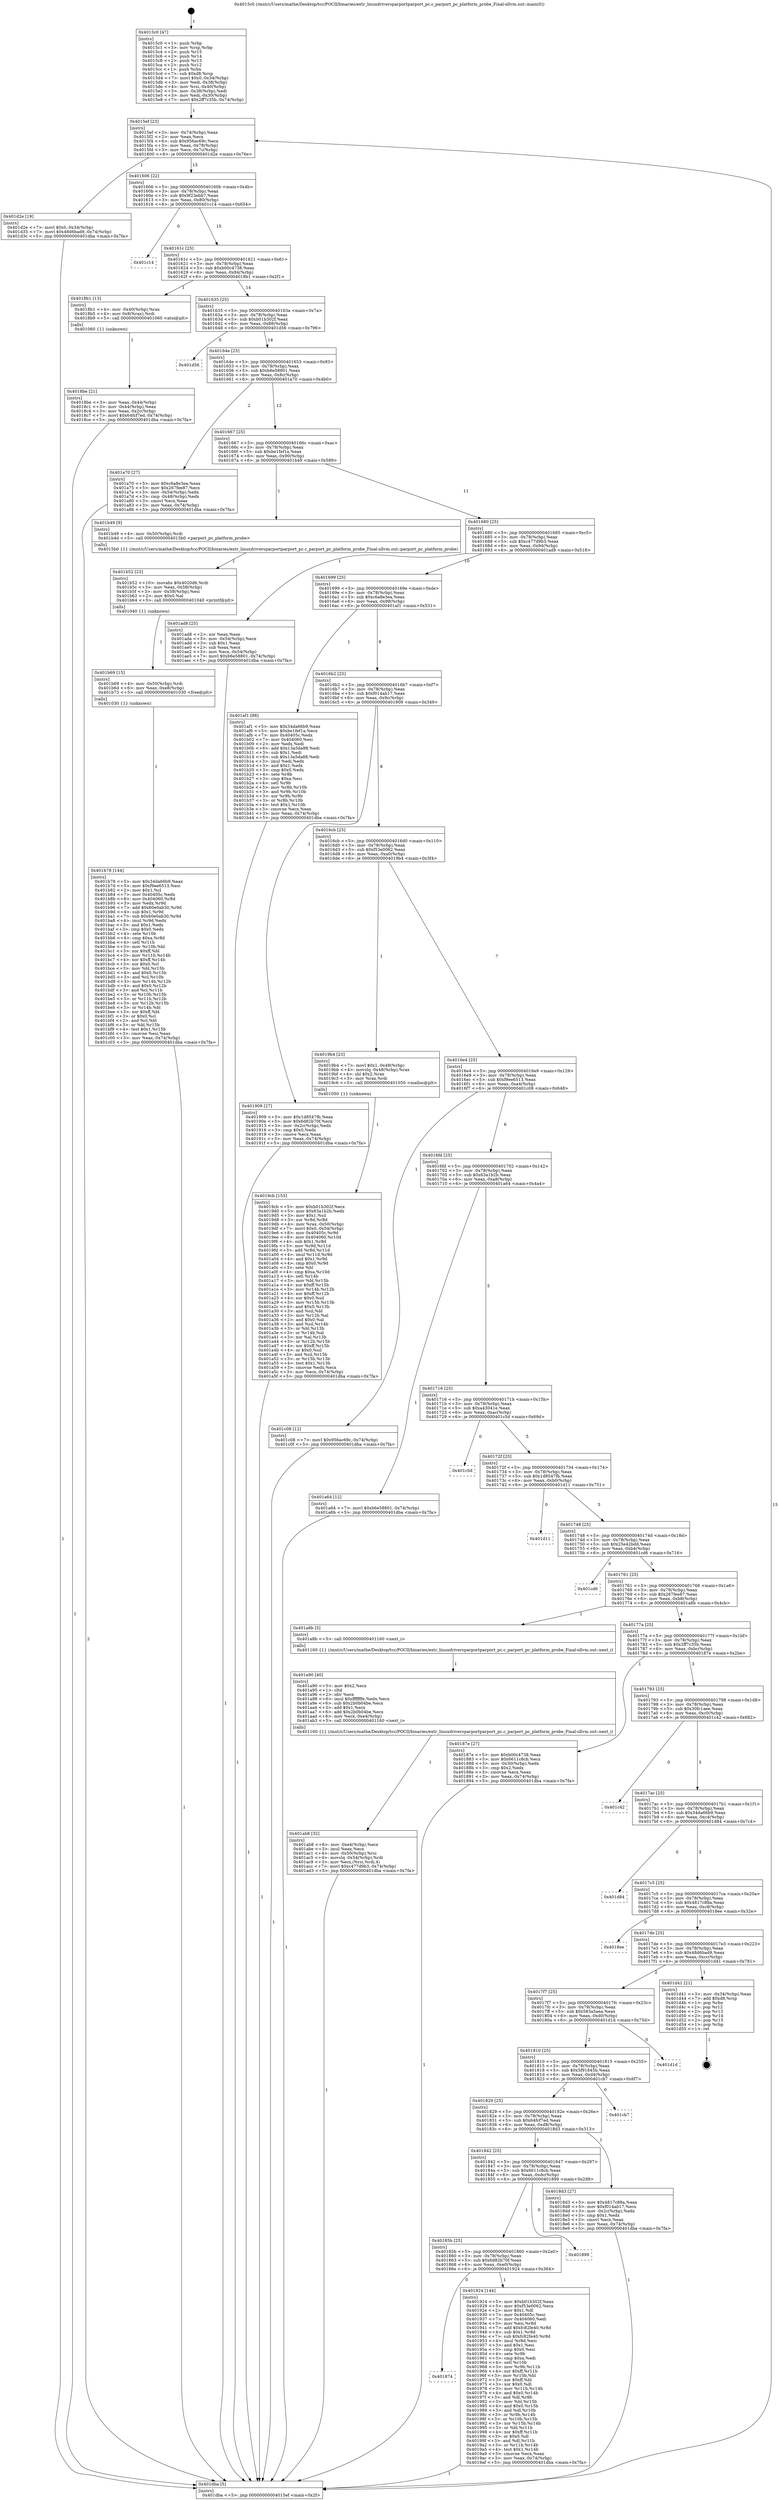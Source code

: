 digraph "0x4015c0" {
  label = "0x4015c0 (/mnt/c/Users/mathe/Desktop/tcc/POCII/binaries/extr_linuxdriversparportparport_pc.c_parport_pc_platform_probe_Final-ollvm.out::main(0))"
  labelloc = "t"
  node[shape=record]

  Entry [label="",width=0.3,height=0.3,shape=circle,fillcolor=black,style=filled]
  "0x4015ef" [label="{
     0x4015ef [23]\l
     | [instrs]\l
     &nbsp;&nbsp;0x4015ef \<+3\>: mov -0x74(%rbp),%eax\l
     &nbsp;&nbsp;0x4015f2 \<+2\>: mov %eax,%ecx\l
     &nbsp;&nbsp;0x4015f4 \<+6\>: sub $0x956ac69c,%ecx\l
     &nbsp;&nbsp;0x4015fa \<+3\>: mov %eax,-0x78(%rbp)\l
     &nbsp;&nbsp;0x4015fd \<+3\>: mov %ecx,-0x7c(%rbp)\l
     &nbsp;&nbsp;0x401600 \<+6\>: je 0000000000401d2e \<main+0x76e\>\l
  }"]
  "0x401d2e" [label="{
     0x401d2e [19]\l
     | [instrs]\l
     &nbsp;&nbsp;0x401d2e \<+7\>: movl $0x0,-0x34(%rbp)\l
     &nbsp;&nbsp;0x401d35 \<+7\>: movl $0x48d6bad9,-0x74(%rbp)\l
     &nbsp;&nbsp;0x401d3c \<+5\>: jmp 0000000000401dba \<main+0x7fa\>\l
  }"]
  "0x401606" [label="{
     0x401606 [22]\l
     | [instrs]\l
     &nbsp;&nbsp;0x401606 \<+5\>: jmp 000000000040160b \<main+0x4b\>\l
     &nbsp;&nbsp;0x40160b \<+3\>: mov -0x78(%rbp),%eax\l
     &nbsp;&nbsp;0x40160e \<+5\>: sub $0x9f23ebb7,%eax\l
     &nbsp;&nbsp;0x401613 \<+3\>: mov %eax,-0x80(%rbp)\l
     &nbsp;&nbsp;0x401616 \<+6\>: je 0000000000401c14 \<main+0x654\>\l
  }"]
  Exit [label="",width=0.3,height=0.3,shape=circle,fillcolor=black,style=filled,peripheries=2]
  "0x401c14" [label="{
     0x401c14\l
  }", style=dashed]
  "0x40161c" [label="{
     0x40161c [25]\l
     | [instrs]\l
     &nbsp;&nbsp;0x40161c \<+5\>: jmp 0000000000401621 \<main+0x61\>\l
     &nbsp;&nbsp;0x401621 \<+3\>: mov -0x78(%rbp),%eax\l
     &nbsp;&nbsp;0x401624 \<+5\>: sub $0xb00c4738,%eax\l
     &nbsp;&nbsp;0x401629 \<+6\>: mov %eax,-0x84(%rbp)\l
     &nbsp;&nbsp;0x40162f \<+6\>: je 00000000004018b1 \<main+0x2f1\>\l
  }"]
  "0x401b78" [label="{
     0x401b78 [144]\l
     | [instrs]\l
     &nbsp;&nbsp;0x401b78 \<+5\>: mov $0x34da66b9,%eax\l
     &nbsp;&nbsp;0x401b7d \<+5\>: mov $0xf9ee6513,%esi\l
     &nbsp;&nbsp;0x401b82 \<+2\>: mov $0x1,%cl\l
     &nbsp;&nbsp;0x401b84 \<+7\>: mov 0x40405c,%edx\l
     &nbsp;&nbsp;0x401b8b \<+8\>: mov 0x404060,%r8d\l
     &nbsp;&nbsp;0x401b93 \<+3\>: mov %edx,%r9d\l
     &nbsp;&nbsp;0x401b96 \<+7\>: add $0x60e0ab30,%r9d\l
     &nbsp;&nbsp;0x401b9d \<+4\>: sub $0x1,%r9d\l
     &nbsp;&nbsp;0x401ba1 \<+7\>: sub $0x60e0ab30,%r9d\l
     &nbsp;&nbsp;0x401ba8 \<+4\>: imul %r9d,%edx\l
     &nbsp;&nbsp;0x401bac \<+3\>: and $0x1,%edx\l
     &nbsp;&nbsp;0x401baf \<+3\>: cmp $0x0,%edx\l
     &nbsp;&nbsp;0x401bb2 \<+4\>: sete %r10b\l
     &nbsp;&nbsp;0x401bb6 \<+4\>: cmp $0xa,%r8d\l
     &nbsp;&nbsp;0x401bba \<+4\>: setl %r11b\l
     &nbsp;&nbsp;0x401bbe \<+3\>: mov %r10b,%bl\l
     &nbsp;&nbsp;0x401bc1 \<+3\>: xor $0xff,%bl\l
     &nbsp;&nbsp;0x401bc4 \<+3\>: mov %r11b,%r14b\l
     &nbsp;&nbsp;0x401bc7 \<+4\>: xor $0xff,%r14b\l
     &nbsp;&nbsp;0x401bcb \<+3\>: xor $0x0,%cl\l
     &nbsp;&nbsp;0x401bce \<+3\>: mov %bl,%r15b\l
     &nbsp;&nbsp;0x401bd1 \<+4\>: and $0x0,%r15b\l
     &nbsp;&nbsp;0x401bd5 \<+3\>: and %cl,%r10b\l
     &nbsp;&nbsp;0x401bd8 \<+3\>: mov %r14b,%r12b\l
     &nbsp;&nbsp;0x401bdb \<+4\>: and $0x0,%r12b\l
     &nbsp;&nbsp;0x401bdf \<+3\>: and %cl,%r11b\l
     &nbsp;&nbsp;0x401be2 \<+3\>: or %r10b,%r15b\l
     &nbsp;&nbsp;0x401be5 \<+3\>: or %r11b,%r12b\l
     &nbsp;&nbsp;0x401be8 \<+3\>: xor %r12b,%r15b\l
     &nbsp;&nbsp;0x401beb \<+3\>: or %r14b,%bl\l
     &nbsp;&nbsp;0x401bee \<+3\>: xor $0xff,%bl\l
     &nbsp;&nbsp;0x401bf1 \<+3\>: or $0x0,%cl\l
     &nbsp;&nbsp;0x401bf4 \<+2\>: and %cl,%bl\l
     &nbsp;&nbsp;0x401bf6 \<+3\>: or %bl,%r15b\l
     &nbsp;&nbsp;0x401bf9 \<+4\>: test $0x1,%r15b\l
     &nbsp;&nbsp;0x401bfd \<+3\>: cmovne %esi,%eax\l
     &nbsp;&nbsp;0x401c00 \<+3\>: mov %eax,-0x74(%rbp)\l
     &nbsp;&nbsp;0x401c03 \<+5\>: jmp 0000000000401dba \<main+0x7fa\>\l
  }"]
  "0x4018b1" [label="{
     0x4018b1 [13]\l
     | [instrs]\l
     &nbsp;&nbsp;0x4018b1 \<+4\>: mov -0x40(%rbp),%rax\l
     &nbsp;&nbsp;0x4018b5 \<+4\>: mov 0x8(%rax),%rdi\l
     &nbsp;&nbsp;0x4018b9 \<+5\>: call 0000000000401060 \<atoi@plt\>\l
     | [calls]\l
     &nbsp;&nbsp;0x401060 \{1\} (unknown)\l
  }"]
  "0x401635" [label="{
     0x401635 [25]\l
     | [instrs]\l
     &nbsp;&nbsp;0x401635 \<+5\>: jmp 000000000040163a \<main+0x7a\>\l
     &nbsp;&nbsp;0x40163a \<+3\>: mov -0x78(%rbp),%eax\l
     &nbsp;&nbsp;0x40163d \<+5\>: sub $0xb01b302f,%eax\l
     &nbsp;&nbsp;0x401642 \<+6\>: mov %eax,-0x88(%rbp)\l
     &nbsp;&nbsp;0x401648 \<+6\>: je 0000000000401d56 \<main+0x796\>\l
  }"]
  "0x401b69" [label="{
     0x401b69 [15]\l
     | [instrs]\l
     &nbsp;&nbsp;0x401b69 \<+4\>: mov -0x50(%rbp),%rdi\l
     &nbsp;&nbsp;0x401b6d \<+6\>: mov %eax,-0xe8(%rbp)\l
     &nbsp;&nbsp;0x401b73 \<+5\>: call 0000000000401030 \<free@plt\>\l
     | [calls]\l
     &nbsp;&nbsp;0x401030 \{1\} (unknown)\l
  }"]
  "0x401d56" [label="{
     0x401d56\l
  }", style=dashed]
  "0x40164e" [label="{
     0x40164e [25]\l
     | [instrs]\l
     &nbsp;&nbsp;0x40164e \<+5\>: jmp 0000000000401653 \<main+0x93\>\l
     &nbsp;&nbsp;0x401653 \<+3\>: mov -0x78(%rbp),%eax\l
     &nbsp;&nbsp;0x401656 \<+5\>: sub $0xb6e58801,%eax\l
     &nbsp;&nbsp;0x40165b \<+6\>: mov %eax,-0x8c(%rbp)\l
     &nbsp;&nbsp;0x401661 \<+6\>: je 0000000000401a70 \<main+0x4b0\>\l
  }"]
  "0x401b52" [label="{
     0x401b52 [23]\l
     | [instrs]\l
     &nbsp;&nbsp;0x401b52 \<+10\>: movabs $0x4020d6,%rdi\l
     &nbsp;&nbsp;0x401b5c \<+3\>: mov %eax,-0x58(%rbp)\l
     &nbsp;&nbsp;0x401b5f \<+3\>: mov -0x58(%rbp),%esi\l
     &nbsp;&nbsp;0x401b62 \<+2\>: mov $0x0,%al\l
     &nbsp;&nbsp;0x401b64 \<+5\>: call 0000000000401040 \<printf@plt\>\l
     | [calls]\l
     &nbsp;&nbsp;0x401040 \{1\} (unknown)\l
  }"]
  "0x401a70" [label="{
     0x401a70 [27]\l
     | [instrs]\l
     &nbsp;&nbsp;0x401a70 \<+5\>: mov $0xc6a8e3ea,%eax\l
     &nbsp;&nbsp;0x401a75 \<+5\>: mov $0x267fee87,%ecx\l
     &nbsp;&nbsp;0x401a7a \<+3\>: mov -0x54(%rbp),%edx\l
     &nbsp;&nbsp;0x401a7d \<+3\>: cmp -0x48(%rbp),%edx\l
     &nbsp;&nbsp;0x401a80 \<+3\>: cmovl %ecx,%eax\l
     &nbsp;&nbsp;0x401a83 \<+3\>: mov %eax,-0x74(%rbp)\l
     &nbsp;&nbsp;0x401a86 \<+5\>: jmp 0000000000401dba \<main+0x7fa\>\l
  }"]
  "0x401667" [label="{
     0x401667 [25]\l
     | [instrs]\l
     &nbsp;&nbsp;0x401667 \<+5\>: jmp 000000000040166c \<main+0xac\>\l
     &nbsp;&nbsp;0x40166c \<+3\>: mov -0x78(%rbp),%eax\l
     &nbsp;&nbsp;0x40166f \<+5\>: sub $0xbe1fef1a,%eax\l
     &nbsp;&nbsp;0x401674 \<+6\>: mov %eax,-0x90(%rbp)\l
     &nbsp;&nbsp;0x40167a \<+6\>: je 0000000000401b49 \<main+0x589\>\l
  }"]
  "0x401ab8" [label="{
     0x401ab8 [32]\l
     | [instrs]\l
     &nbsp;&nbsp;0x401ab8 \<+6\>: mov -0xe4(%rbp),%ecx\l
     &nbsp;&nbsp;0x401abe \<+3\>: imul %eax,%ecx\l
     &nbsp;&nbsp;0x401ac1 \<+4\>: mov -0x50(%rbp),%rsi\l
     &nbsp;&nbsp;0x401ac5 \<+4\>: movslq -0x54(%rbp),%rdi\l
     &nbsp;&nbsp;0x401ac9 \<+3\>: mov %ecx,(%rsi,%rdi,4)\l
     &nbsp;&nbsp;0x401acc \<+7\>: movl $0xc477d9b3,-0x74(%rbp)\l
     &nbsp;&nbsp;0x401ad3 \<+5\>: jmp 0000000000401dba \<main+0x7fa\>\l
  }"]
  "0x401b49" [label="{
     0x401b49 [9]\l
     | [instrs]\l
     &nbsp;&nbsp;0x401b49 \<+4\>: mov -0x50(%rbp),%rdi\l
     &nbsp;&nbsp;0x401b4d \<+5\>: call 00000000004015b0 \<parport_pc_platform_probe\>\l
     | [calls]\l
     &nbsp;&nbsp;0x4015b0 \{1\} (/mnt/c/Users/mathe/Desktop/tcc/POCII/binaries/extr_linuxdriversparportparport_pc.c_parport_pc_platform_probe_Final-ollvm.out::parport_pc_platform_probe)\l
  }"]
  "0x401680" [label="{
     0x401680 [25]\l
     | [instrs]\l
     &nbsp;&nbsp;0x401680 \<+5\>: jmp 0000000000401685 \<main+0xc5\>\l
     &nbsp;&nbsp;0x401685 \<+3\>: mov -0x78(%rbp),%eax\l
     &nbsp;&nbsp;0x401688 \<+5\>: sub $0xc477d9b3,%eax\l
     &nbsp;&nbsp;0x40168d \<+6\>: mov %eax,-0x94(%rbp)\l
     &nbsp;&nbsp;0x401693 \<+6\>: je 0000000000401ad8 \<main+0x518\>\l
  }"]
  "0x401a90" [label="{
     0x401a90 [40]\l
     | [instrs]\l
     &nbsp;&nbsp;0x401a90 \<+5\>: mov $0x2,%ecx\l
     &nbsp;&nbsp;0x401a95 \<+1\>: cltd\l
     &nbsp;&nbsp;0x401a96 \<+2\>: idiv %ecx\l
     &nbsp;&nbsp;0x401a98 \<+6\>: imul $0xfffffffe,%edx,%ecx\l
     &nbsp;&nbsp;0x401a9e \<+6\>: sub $0x2b0b04be,%ecx\l
     &nbsp;&nbsp;0x401aa4 \<+3\>: add $0x1,%ecx\l
     &nbsp;&nbsp;0x401aa7 \<+6\>: add $0x2b0b04be,%ecx\l
     &nbsp;&nbsp;0x401aad \<+6\>: mov %ecx,-0xe4(%rbp)\l
     &nbsp;&nbsp;0x401ab3 \<+5\>: call 0000000000401160 \<next_i\>\l
     | [calls]\l
     &nbsp;&nbsp;0x401160 \{1\} (/mnt/c/Users/mathe/Desktop/tcc/POCII/binaries/extr_linuxdriversparportparport_pc.c_parport_pc_platform_probe_Final-ollvm.out::next_i)\l
  }"]
  "0x401ad8" [label="{
     0x401ad8 [25]\l
     | [instrs]\l
     &nbsp;&nbsp;0x401ad8 \<+2\>: xor %eax,%eax\l
     &nbsp;&nbsp;0x401ada \<+3\>: mov -0x54(%rbp),%ecx\l
     &nbsp;&nbsp;0x401add \<+3\>: sub $0x1,%eax\l
     &nbsp;&nbsp;0x401ae0 \<+2\>: sub %eax,%ecx\l
     &nbsp;&nbsp;0x401ae2 \<+3\>: mov %ecx,-0x54(%rbp)\l
     &nbsp;&nbsp;0x401ae5 \<+7\>: movl $0xb6e58801,-0x74(%rbp)\l
     &nbsp;&nbsp;0x401aec \<+5\>: jmp 0000000000401dba \<main+0x7fa\>\l
  }"]
  "0x401699" [label="{
     0x401699 [25]\l
     | [instrs]\l
     &nbsp;&nbsp;0x401699 \<+5\>: jmp 000000000040169e \<main+0xde\>\l
     &nbsp;&nbsp;0x40169e \<+3\>: mov -0x78(%rbp),%eax\l
     &nbsp;&nbsp;0x4016a1 \<+5\>: sub $0xc6a8e3ea,%eax\l
     &nbsp;&nbsp;0x4016a6 \<+6\>: mov %eax,-0x98(%rbp)\l
     &nbsp;&nbsp;0x4016ac \<+6\>: je 0000000000401af1 \<main+0x531\>\l
  }"]
  "0x4019cb" [label="{
     0x4019cb [153]\l
     | [instrs]\l
     &nbsp;&nbsp;0x4019cb \<+5\>: mov $0xb01b302f,%ecx\l
     &nbsp;&nbsp;0x4019d0 \<+5\>: mov $0x63a1b2b,%edx\l
     &nbsp;&nbsp;0x4019d5 \<+3\>: mov $0x1,%sil\l
     &nbsp;&nbsp;0x4019d8 \<+3\>: xor %r8d,%r8d\l
     &nbsp;&nbsp;0x4019db \<+4\>: mov %rax,-0x50(%rbp)\l
     &nbsp;&nbsp;0x4019df \<+7\>: movl $0x0,-0x54(%rbp)\l
     &nbsp;&nbsp;0x4019e6 \<+8\>: mov 0x40405c,%r9d\l
     &nbsp;&nbsp;0x4019ee \<+8\>: mov 0x404060,%r10d\l
     &nbsp;&nbsp;0x4019f6 \<+4\>: sub $0x1,%r8d\l
     &nbsp;&nbsp;0x4019fa \<+3\>: mov %r9d,%r11d\l
     &nbsp;&nbsp;0x4019fd \<+3\>: add %r8d,%r11d\l
     &nbsp;&nbsp;0x401a00 \<+4\>: imul %r11d,%r9d\l
     &nbsp;&nbsp;0x401a04 \<+4\>: and $0x1,%r9d\l
     &nbsp;&nbsp;0x401a08 \<+4\>: cmp $0x0,%r9d\l
     &nbsp;&nbsp;0x401a0c \<+3\>: sete %bl\l
     &nbsp;&nbsp;0x401a0f \<+4\>: cmp $0xa,%r10d\l
     &nbsp;&nbsp;0x401a13 \<+4\>: setl %r14b\l
     &nbsp;&nbsp;0x401a17 \<+3\>: mov %bl,%r15b\l
     &nbsp;&nbsp;0x401a1a \<+4\>: xor $0xff,%r15b\l
     &nbsp;&nbsp;0x401a1e \<+3\>: mov %r14b,%r12b\l
     &nbsp;&nbsp;0x401a21 \<+4\>: xor $0xff,%r12b\l
     &nbsp;&nbsp;0x401a25 \<+4\>: xor $0x0,%sil\l
     &nbsp;&nbsp;0x401a29 \<+3\>: mov %r15b,%r13b\l
     &nbsp;&nbsp;0x401a2c \<+4\>: and $0x0,%r13b\l
     &nbsp;&nbsp;0x401a30 \<+3\>: and %sil,%bl\l
     &nbsp;&nbsp;0x401a33 \<+3\>: mov %r12b,%al\l
     &nbsp;&nbsp;0x401a36 \<+2\>: and $0x0,%al\l
     &nbsp;&nbsp;0x401a38 \<+3\>: and %sil,%r14b\l
     &nbsp;&nbsp;0x401a3b \<+3\>: or %bl,%r13b\l
     &nbsp;&nbsp;0x401a3e \<+3\>: or %r14b,%al\l
     &nbsp;&nbsp;0x401a41 \<+3\>: xor %al,%r13b\l
     &nbsp;&nbsp;0x401a44 \<+3\>: or %r12b,%r15b\l
     &nbsp;&nbsp;0x401a47 \<+4\>: xor $0xff,%r15b\l
     &nbsp;&nbsp;0x401a4b \<+4\>: or $0x0,%sil\l
     &nbsp;&nbsp;0x401a4f \<+3\>: and %sil,%r15b\l
     &nbsp;&nbsp;0x401a52 \<+3\>: or %r15b,%r13b\l
     &nbsp;&nbsp;0x401a55 \<+4\>: test $0x1,%r13b\l
     &nbsp;&nbsp;0x401a59 \<+3\>: cmovne %edx,%ecx\l
     &nbsp;&nbsp;0x401a5c \<+3\>: mov %ecx,-0x74(%rbp)\l
     &nbsp;&nbsp;0x401a5f \<+5\>: jmp 0000000000401dba \<main+0x7fa\>\l
  }"]
  "0x401af1" [label="{
     0x401af1 [88]\l
     | [instrs]\l
     &nbsp;&nbsp;0x401af1 \<+5\>: mov $0x34da66b9,%eax\l
     &nbsp;&nbsp;0x401af6 \<+5\>: mov $0xbe1fef1a,%ecx\l
     &nbsp;&nbsp;0x401afb \<+7\>: mov 0x40405c,%edx\l
     &nbsp;&nbsp;0x401b02 \<+7\>: mov 0x404060,%esi\l
     &nbsp;&nbsp;0x401b09 \<+2\>: mov %edx,%edi\l
     &nbsp;&nbsp;0x401b0b \<+6\>: add $0x13a5da88,%edi\l
     &nbsp;&nbsp;0x401b11 \<+3\>: sub $0x1,%edi\l
     &nbsp;&nbsp;0x401b14 \<+6\>: sub $0x13a5da88,%edi\l
     &nbsp;&nbsp;0x401b1a \<+3\>: imul %edi,%edx\l
     &nbsp;&nbsp;0x401b1d \<+3\>: and $0x1,%edx\l
     &nbsp;&nbsp;0x401b20 \<+3\>: cmp $0x0,%edx\l
     &nbsp;&nbsp;0x401b23 \<+4\>: sete %r8b\l
     &nbsp;&nbsp;0x401b27 \<+3\>: cmp $0xa,%esi\l
     &nbsp;&nbsp;0x401b2a \<+4\>: setl %r9b\l
     &nbsp;&nbsp;0x401b2e \<+3\>: mov %r8b,%r10b\l
     &nbsp;&nbsp;0x401b31 \<+3\>: and %r9b,%r10b\l
     &nbsp;&nbsp;0x401b34 \<+3\>: xor %r9b,%r8b\l
     &nbsp;&nbsp;0x401b37 \<+3\>: or %r8b,%r10b\l
     &nbsp;&nbsp;0x401b3a \<+4\>: test $0x1,%r10b\l
     &nbsp;&nbsp;0x401b3e \<+3\>: cmovne %ecx,%eax\l
     &nbsp;&nbsp;0x401b41 \<+3\>: mov %eax,-0x74(%rbp)\l
     &nbsp;&nbsp;0x401b44 \<+5\>: jmp 0000000000401dba \<main+0x7fa\>\l
  }"]
  "0x4016b2" [label="{
     0x4016b2 [25]\l
     | [instrs]\l
     &nbsp;&nbsp;0x4016b2 \<+5\>: jmp 00000000004016b7 \<main+0xf7\>\l
     &nbsp;&nbsp;0x4016b7 \<+3\>: mov -0x78(%rbp),%eax\l
     &nbsp;&nbsp;0x4016ba \<+5\>: sub $0xf014ab17,%eax\l
     &nbsp;&nbsp;0x4016bf \<+6\>: mov %eax,-0x9c(%rbp)\l
     &nbsp;&nbsp;0x4016c5 \<+6\>: je 0000000000401909 \<main+0x349\>\l
  }"]
  "0x401874" [label="{
     0x401874\l
  }", style=dashed]
  "0x401909" [label="{
     0x401909 [27]\l
     | [instrs]\l
     &nbsp;&nbsp;0x401909 \<+5\>: mov $0x1d8547fb,%eax\l
     &nbsp;&nbsp;0x40190e \<+5\>: mov $0x6d82b70f,%ecx\l
     &nbsp;&nbsp;0x401913 \<+3\>: mov -0x2c(%rbp),%edx\l
     &nbsp;&nbsp;0x401916 \<+3\>: cmp $0x0,%edx\l
     &nbsp;&nbsp;0x401919 \<+3\>: cmove %ecx,%eax\l
     &nbsp;&nbsp;0x40191c \<+3\>: mov %eax,-0x74(%rbp)\l
     &nbsp;&nbsp;0x40191f \<+5\>: jmp 0000000000401dba \<main+0x7fa\>\l
  }"]
  "0x4016cb" [label="{
     0x4016cb [25]\l
     | [instrs]\l
     &nbsp;&nbsp;0x4016cb \<+5\>: jmp 00000000004016d0 \<main+0x110\>\l
     &nbsp;&nbsp;0x4016d0 \<+3\>: mov -0x78(%rbp),%eax\l
     &nbsp;&nbsp;0x4016d3 \<+5\>: sub $0xf53e0062,%eax\l
     &nbsp;&nbsp;0x4016d8 \<+6\>: mov %eax,-0xa0(%rbp)\l
     &nbsp;&nbsp;0x4016de \<+6\>: je 00000000004019b4 \<main+0x3f4\>\l
  }"]
  "0x401924" [label="{
     0x401924 [144]\l
     | [instrs]\l
     &nbsp;&nbsp;0x401924 \<+5\>: mov $0xb01b302f,%eax\l
     &nbsp;&nbsp;0x401929 \<+5\>: mov $0xf53e0062,%ecx\l
     &nbsp;&nbsp;0x40192e \<+2\>: mov $0x1,%dl\l
     &nbsp;&nbsp;0x401930 \<+7\>: mov 0x40405c,%esi\l
     &nbsp;&nbsp;0x401937 \<+7\>: mov 0x404060,%edi\l
     &nbsp;&nbsp;0x40193e \<+3\>: mov %esi,%r8d\l
     &nbsp;&nbsp;0x401941 \<+7\>: add $0xfc82fe40,%r8d\l
     &nbsp;&nbsp;0x401948 \<+4\>: sub $0x1,%r8d\l
     &nbsp;&nbsp;0x40194c \<+7\>: sub $0xfc82fe40,%r8d\l
     &nbsp;&nbsp;0x401953 \<+4\>: imul %r8d,%esi\l
     &nbsp;&nbsp;0x401957 \<+3\>: and $0x1,%esi\l
     &nbsp;&nbsp;0x40195a \<+3\>: cmp $0x0,%esi\l
     &nbsp;&nbsp;0x40195d \<+4\>: sete %r9b\l
     &nbsp;&nbsp;0x401961 \<+3\>: cmp $0xa,%edi\l
     &nbsp;&nbsp;0x401964 \<+4\>: setl %r10b\l
     &nbsp;&nbsp;0x401968 \<+3\>: mov %r9b,%r11b\l
     &nbsp;&nbsp;0x40196b \<+4\>: xor $0xff,%r11b\l
     &nbsp;&nbsp;0x40196f \<+3\>: mov %r10b,%bl\l
     &nbsp;&nbsp;0x401972 \<+3\>: xor $0xff,%bl\l
     &nbsp;&nbsp;0x401975 \<+3\>: xor $0x0,%dl\l
     &nbsp;&nbsp;0x401978 \<+3\>: mov %r11b,%r14b\l
     &nbsp;&nbsp;0x40197b \<+4\>: and $0x0,%r14b\l
     &nbsp;&nbsp;0x40197f \<+3\>: and %dl,%r9b\l
     &nbsp;&nbsp;0x401982 \<+3\>: mov %bl,%r15b\l
     &nbsp;&nbsp;0x401985 \<+4\>: and $0x0,%r15b\l
     &nbsp;&nbsp;0x401989 \<+3\>: and %dl,%r10b\l
     &nbsp;&nbsp;0x40198c \<+3\>: or %r9b,%r14b\l
     &nbsp;&nbsp;0x40198f \<+3\>: or %r10b,%r15b\l
     &nbsp;&nbsp;0x401992 \<+3\>: xor %r15b,%r14b\l
     &nbsp;&nbsp;0x401995 \<+3\>: or %bl,%r11b\l
     &nbsp;&nbsp;0x401998 \<+4\>: xor $0xff,%r11b\l
     &nbsp;&nbsp;0x40199c \<+3\>: or $0x0,%dl\l
     &nbsp;&nbsp;0x40199f \<+3\>: and %dl,%r11b\l
     &nbsp;&nbsp;0x4019a2 \<+3\>: or %r11b,%r14b\l
     &nbsp;&nbsp;0x4019a5 \<+4\>: test $0x1,%r14b\l
     &nbsp;&nbsp;0x4019a9 \<+3\>: cmovne %ecx,%eax\l
     &nbsp;&nbsp;0x4019ac \<+3\>: mov %eax,-0x74(%rbp)\l
     &nbsp;&nbsp;0x4019af \<+5\>: jmp 0000000000401dba \<main+0x7fa\>\l
  }"]
  "0x4019b4" [label="{
     0x4019b4 [23]\l
     | [instrs]\l
     &nbsp;&nbsp;0x4019b4 \<+7\>: movl $0x1,-0x48(%rbp)\l
     &nbsp;&nbsp;0x4019bb \<+4\>: movslq -0x48(%rbp),%rax\l
     &nbsp;&nbsp;0x4019bf \<+4\>: shl $0x2,%rax\l
     &nbsp;&nbsp;0x4019c3 \<+3\>: mov %rax,%rdi\l
     &nbsp;&nbsp;0x4019c6 \<+5\>: call 0000000000401050 \<malloc@plt\>\l
     | [calls]\l
     &nbsp;&nbsp;0x401050 \{1\} (unknown)\l
  }"]
  "0x4016e4" [label="{
     0x4016e4 [25]\l
     | [instrs]\l
     &nbsp;&nbsp;0x4016e4 \<+5\>: jmp 00000000004016e9 \<main+0x129\>\l
     &nbsp;&nbsp;0x4016e9 \<+3\>: mov -0x78(%rbp),%eax\l
     &nbsp;&nbsp;0x4016ec \<+5\>: sub $0xf9ee6513,%eax\l
     &nbsp;&nbsp;0x4016f1 \<+6\>: mov %eax,-0xa4(%rbp)\l
     &nbsp;&nbsp;0x4016f7 \<+6\>: je 0000000000401c08 \<main+0x648\>\l
  }"]
  "0x40185b" [label="{
     0x40185b [25]\l
     | [instrs]\l
     &nbsp;&nbsp;0x40185b \<+5\>: jmp 0000000000401860 \<main+0x2a0\>\l
     &nbsp;&nbsp;0x401860 \<+3\>: mov -0x78(%rbp),%eax\l
     &nbsp;&nbsp;0x401863 \<+5\>: sub $0x6d82b70f,%eax\l
     &nbsp;&nbsp;0x401868 \<+6\>: mov %eax,-0xe0(%rbp)\l
     &nbsp;&nbsp;0x40186e \<+6\>: je 0000000000401924 \<main+0x364\>\l
  }"]
  "0x401c08" [label="{
     0x401c08 [12]\l
     | [instrs]\l
     &nbsp;&nbsp;0x401c08 \<+7\>: movl $0x956ac69c,-0x74(%rbp)\l
     &nbsp;&nbsp;0x401c0f \<+5\>: jmp 0000000000401dba \<main+0x7fa\>\l
  }"]
  "0x4016fd" [label="{
     0x4016fd [25]\l
     | [instrs]\l
     &nbsp;&nbsp;0x4016fd \<+5\>: jmp 0000000000401702 \<main+0x142\>\l
     &nbsp;&nbsp;0x401702 \<+3\>: mov -0x78(%rbp),%eax\l
     &nbsp;&nbsp;0x401705 \<+5\>: sub $0x63a1b2b,%eax\l
     &nbsp;&nbsp;0x40170a \<+6\>: mov %eax,-0xa8(%rbp)\l
     &nbsp;&nbsp;0x401710 \<+6\>: je 0000000000401a64 \<main+0x4a4\>\l
  }"]
  "0x401899" [label="{
     0x401899\l
  }", style=dashed]
  "0x401a64" [label="{
     0x401a64 [12]\l
     | [instrs]\l
     &nbsp;&nbsp;0x401a64 \<+7\>: movl $0xb6e58801,-0x74(%rbp)\l
     &nbsp;&nbsp;0x401a6b \<+5\>: jmp 0000000000401dba \<main+0x7fa\>\l
  }"]
  "0x401716" [label="{
     0x401716 [25]\l
     | [instrs]\l
     &nbsp;&nbsp;0x401716 \<+5\>: jmp 000000000040171b \<main+0x15b\>\l
     &nbsp;&nbsp;0x40171b \<+3\>: mov -0x78(%rbp),%eax\l
     &nbsp;&nbsp;0x40171e \<+5\>: sub $0xa43041e,%eax\l
     &nbsp;&nbsp;0x401723 \<+6\>: mov %eax,-0xac(%rbp)\l
     &nbsp;&nbsp;0x401729 \<+6\>: je 0000000000401c5d \<main+0x69d\>\l
  }"]
  "0x401842" [label="{
     0x401842 [25]\l
     | [instrs]\l
     &nbsp;&nbsp;0x401842 \<+5\>: jmp 0000000000401847 \<main+0x287\>\l
     &nbsp;&nbsp;0x401847 \<+3\>: mov -0x78(%rbp),%eax\l
     &nbsp;&nbsp;0x40184a \<+5\>: sub $0x6611c8cb,%eax\l
     &nbsp;&nbsp;0x40184f \<+6\>: mov %eax,-0xdc(%rbp)\l
     &nbsp;&nbsp;0x401855 \<+6\>: je 0000000000401899 \<main+0x2d9\>\l
  }"]
  "0x401c5d" [label="{
     0x401c5d\l
  }", style=dashed]
  "0x40172f" [label="{
     0x40172f [25]\l
     | [instrs]\l
     &nbsp;&nbsp;0x40172f \<+5\>: jmp 0000000000401734 \<main+0x174\>\l
     &nbsp;&nbsp;0x401734 \<+3\>: mov -0x78(%rbp),%eax\l
     &nbsp;&nbsp;0x401737 \<+5\>: sub $0x1d8547fb,%eax\l
     &nbsp;&nbsp;0x40173c \<+6\>: mov %eax,-0xb0(%rbp)\l
     &nbsp;&nbsp;0x401742 \<+6\>: je 0000000000401d11 \<main+0x751\>\l
  }"]
  "0x4018d3" [label="{
     0x4018d3 [27]\l
     | [instrs]\l
     &nbsp;&nbsp;0x4018d3 \<+5\>: mov $0x4817c88a,%eax\l
     &nbsp;&nbsp;0x4018d8 \<+5\>: mov $0xf014ab17,%ecx\l
     &nbsp;&nbsp;0x4018dd \<+3\>: mov -0x2c(%rbp),%edx\l
     &nbsp;&nbsp;0x4018e0 \<+3\>: cmp $0x1,%edx\l
     &nbsp;&nbsp;0x4018e3 \<+3\>: cmovl %ecx,%eax\l
     &nbsp;&nbsp;0x4018e6 \<+3\>: mov %eax,-0x74(%rbp)\l
     &nbsp;&nbsp;0x4018e9 \<+5\>: jmp 0000000000401dba \<main+0x7fa\>\l
  }"]
  "0x401d11" [label="{
     0x401d11\l
  }", style=dashed]
  "0x401748" [label="{
     0x401748 [25]\l
     | [instrs]\l
     &nbsp;&nbsp;0x401748 \<+5\>: jmp 000000000040174d \<main+0x18d\>\l
     &nbsp;&nbsp;0x40174d \<+3\>: mov -0x78(%rbp),%eax\l
     &nbsp;&nbsp;0x401750 \<+5\>: sub $0x25e42bdd,%eax\l
     &nbsp;&nbsp;0x401755 \<+6\>: mov %eax,-0xb4(%rbp)\l
     &nbsp;&nbsp;0x40175b \<+6\>: je 0000000000401cd6 \<main+0x716\>\l
  }"]
  "0x401829" [label="{
     0x401829 [25]\l
     | [instrs]\l
     &nbsp;&nbsp;0x401829 \<+5\>: jmp 000000000040182e \<main+0x26e\>\l
     &nbsp;&nbsp;0x40182e \<+3\>: mov -0x78(%rbp),%eax\l
     &nbsp;&nbsp;0x401831 \<+5\>: sub $0x64fcf7ed,%eax\l
     &nbsp;&nbsp;0x401836 \<+6\>: mov %eax,-0xd8(%rbp)\l
     &nbsp;&nbsp;0x40183c \<+6\>: je 00000000004018d3 \<main+0x313\>\l
  }"]
  "0x401cd6" [label="{
     0x401cd6\l
  }", style=dashed]
  "0x401761" [label="{
     0x401761 [25]\l
     | [instrs]\l
     &nbsp;&nbsp;0x401761 \<+5\>: jmp 0000000000401766 \<main+0x1a6\>\l
     &nbsp;&nbsp;0x401766 \<+3\>: mov -0x78(%rbp),%eax\l
     &nbsp;&nbsp;0x401769 \<+5\>: sub $0x267fee87,%eax\l
     &nbsp;&nbsp;0x40176e \<+6\>: mov %eax,-0xb8(%rbp)\l
     &nbsp;&nbsp;0x401774 \<+6\>: je 0000000000401a8b \<main+0x4cb\>\l
  }"]
  "0x401cb7" [label="{
     0x401cb7\l
  }", style=dashed]
  "0x401a8b" [label="{
     0x401a8b [5]\l
     | [instrs]\l
     &nbsp;&nbsp;0x401a8b \<+5\>: call 0000000000401160 \<next_i\>\l
     | [calls]\l
     &nbsp;&nbsp;0x401160 \{1\} (/mnt/c/Users/mathe/Desktop/tcc/POCII/binaries/extr_linuxdriversparportparport_pc.c_parport_pc_platform_probe_Final-ollvm.out::next_i)\l
  }"]
  "0x40177a" [label="{
     0x40177a [25]\l
     | [instrs]\l
     &nbsp;&nbsp;0x40177a \<+5\>: jmp 000000000040177f \<main+0x1bf\>\l
     &nbsp;&nbsp;0x40177f \<+3\>: mov -0x78(%rbp),%eax\l
     &nbsp;&nbsp;0x401782 \<+5\>: sub $0x2ff7c35b,%eax\l
     &nbsp;&nbsp;0x401787 \<+6\>: mov %eax,-0xbc(%rbp)\l
     &nbsp;&nbsp;0x40178d \<+6\>: je 000000000040187e \<main+0x2be\>\l
  }"]
  "0x401810" [label="{
     0x401810 [25]\l
     | [instrs]\l
     &nbsp;&nbsp;0x401810 \<+5\>: jmp 0000000000401815 \<main+0x255\>\l
     &nbsp;&nbsp;0x401815 \<+3\>: mov -0x78(%rbp),%eax\l
     &nbsp;&nbsp;0x401818 \<+5\>: sub $0x5f91845b,%eax\l
     &nbsp;&nbsp;0x40181d \<+6\>: mov %eax,-0xd4(%rbp)\l
     &nbsp;&nbsp;0x401823 \<+6\>: je 0000000000401cb7 \<main+0x6f7\>\l
  }"]
  "0x40187e" [label="{
     0x40187e [27]\l
     | [instrs]\l
     &nbsp;&nbsp;0x40187e \<+5\>: mov $0xb00c4738,%eax\l
     &nbsp;&nbsp;0x401883 \<+5\>: mov $0x6611c8cb,%ecx\l
     &nbsp;&nbsp;0x401888 \<+3\>: mov -0x30(%rbp),%edx\l
     &nbsp;&nbsp;0x40188b \<+3\>: cmp $0x2,%edx\l
     &nbsp;&nbsp;0x40188e \<+3\>: cmovne %ecx,%eax\l
     &nbsp;&nbsp;0x401891 \<+3\>: mov %eax,-0x74(%rbp)\l
     &nbsp;&nbsp;0x401894 \<+5\>: jmp 0000000000401dba \<main+0x7fa\>\l
  }"]
  "0x401793" [label="{
     0x401793 [25]\l
     | [instrs]\l
     &nbsp;&nbsp;0x401793 \<+5\>: jmp 0000000000401798 \<main+0x1d8\>\l
     &nbsp;&nbsp;0x401798 \<+3\>: mov -0x78(%rbp),%eax\l
     &nbsp;&nbsp;0x40179b \<+5\>: sub $0x30fc1aee,%eax\l
     &nbsp;&nbsp;0x4017a0 \<+6\>: mov %eax,-0xc0(%rbp)\l
     &nbsp;&nbsp;0x4017a6 \<+6\>: je 0000000000401c42 \<main+0x682\>\l
  }"]
  "0x401dba" [label="{
     0x401dba [5]\l
     | [instrs]\l
     &nbsp;&nbsp;0x401dba \<+5\>: jmp 00000000004015ef \<main+0x2f\>\l
  }"]
  "0x4015c0" [label="{
     0x4015c0 [47]\l
     | [instrs]\l
     &nbsp;&nbsp;0x4015c0 \<+1\>: push %rbp\l
     &nbsp;&nbsp;0x4015c1 \<+3\>: mov %rsp,%rbp\l
     &nbsp;&nbsp;0x4015c4 \<+2\>: push %r15\l
     &nbsp;&nbsp;0x4015c6 \<+2\>: push %r14\l
     &nbsp;&nbsp;0x4015c8 \<+2\>: push %r13\l
     &nbsp;&nbsp;0x4015ca \<+2\>: push %r12\l
     &nbsp;&nbsp;0x4015cc \<+1\>: push %rbx\l
     &nbsp;&nbsp;0x4015cd \<+7\>: sub $0xd8,%rsp\l
     &nbsp;&nbsp;0x4015d4 \<+7\>: movl $0x0,-0x34(%rbp)\l
     &nbsp;&nbsp;0x4015db \<+3\>: mov %edi,-0x38(%rbp)\l
     &nbsp;&nbsp;0x4015de \<+4\>: mov %rsi,-0x40(%rbp)\l
     &nbsp;&nbsp;0x4015e2 \<+3\>: mov -0x38(%rbp),%edi\l
     &nbsp;&nbsp;0x4015e5 \<+3\>: mov %edi,-0x30(%rbp)\l
     &nbsp;&nbsp;0x4015e8 \<+7\>: movl $0x2ff7c35b,-0x74(%rbp)\l
  }"]
  "0x4018be" [label="{
     0x4018be [21]\l
     | [instrs]\l
     &nbsp;&nbsp;0x4018be \<+3\>: mov %eax,-0x44(%rbp)\l
     &nbsp;&nbsp;0x4018c1 \<+3\>: mov -0x44(%rbp),%eax\l
     &nbsp;&nbsp;0x4018c4 \<+3\>: mov %eax,-0x2c(%rbp)\l
     &nbsp;&nbsp;0x4018c7 \<+7\>: movl $0x64fcf7ed,-0x74(%rbp)\l
     &nbsp;&nbsp;0x4018ce \<+5\>: jmp 0000000000401dba \<main+0x7fa\>\l
  }"]
  "0x401d1d" [label="{
     0x401d1d\l
  }", style=dashed]
  "0x401c42" [label="{
     0x401c42\l
  }", style=dashed]
  "0x4017ac" [label="{
     0x4017ac [25]\l
     | [instrs]\l
     &nbsp;&nbsp;0x4017ac \<+5\>: jmp 00000000004017b1 \<main+0x1f1\>\l
     &nbsp;&nbsp;0x4017b1 \<+3\>: mov -0x78(%rbp),%eax\l
     &nbsp;&nbsp;0x4017b4 \<+5\>: sub $0x34da66b9,%eax\l
     &nbsp;&nbsp;0x4017b9 \<+6\>: mov %eax,-0xc4(%rbp)\l
     &nbsp;&nbsp;0x4017bf \<+6\>: je 0000000000401d84 \<main+0x7c4\>\l
  }"]
  "0x4017f7" [label="{
     0x4017f7 [25]\l
     | [instrs]\l
     &nbsp;&nbsp;0x4017f7 \<+5\>: jmp 00000000004017fc \<main+0x23c\>\l
     &nbsp;&nbsp;0x4017fc \<+3\>: mov -0x78(%rbp),%eax\l
     &nbsp;&nbsp;0x4017ff \<+5\>: sub $0x583a5aea,%eax\l
     &nbsp;&nbsp;0x401804 \<+6\>: mov %eax,-0xd0(%rbp)\l
     &nbsp;&nbsp;0x40180a \<+6\>: je 0000000000401d1d \<main+0x75d\>\l
  }"]
  "0x401d84" [label="{
     0x401d84\l
  }", style=dashed]
  "0x4017c5" [label="{
     0x4017c5 [25]\l
     | [instrs]\l
     &nbsp;&nbsp;0x4017c5 \<+5\>: jmp 00000000004017ca \<main+0x20a\>\l
     &nbsp;&nbsp;0x4017ca \<+3\>: mov -0x78(%rbp),%eax\l
     &nbsp;&nbsp;0x4017cd \<+5\>: sub $0x4817c88a,%eax\l
     &nbsp;&nbsp;0x4017d2 \<+6\>: mov %eax,-0xc8(%rbp)\l
     &nbsp;&nbsp;0x4017d8 \<+6\>: je 00000000004018ee \<main+0x32e\>\l
  }"]
  "0x401d41" [label="{
     0x401d41 [21]\l
     | [instrs]\l
     &nbsp;&nbsp;0x401d41 \<+3\>: mov -0x34(%rbp),%eax\l
     &nbsp;&nbsp;0x401d44 \<+7\>: add $0xd8,%rsp\l
     &nbsp;&nbsp;0x401d4b \<+1\>: pop %rbx\l
     &nbsp;&nbsp;0x401d4c \<+2\>: pop %r12\l
     &nbsp;&nbsp;0x401d4e \<+2\>: pop %r13\l
     &nbsp;&nbsp;0x401d50 \<+2\>: pop %r14\l
     &nbsp;&nbsp;0x401d52 \<+2\>: pop %r15\l
     &nbsp;&nbsp;0x401d54 \<+1\>: pop %rbp\l
     &nbsp;&nbsp;0x401d55 \<+1\>: ret\l
  }"]
  "0x4018ee" [label="{
     0x4018ee\l
  }", style=dashed]
  "0x4017de" [label="{
     0x4017de [25]\l
     | [instrs]\l
     &nbsp;&nbsp;0x4017de \<+5\>: jmp 00000000004017e3 \<main+0x223\>\l
     &nbsp;&nbsp;0x4017e3 \<+3\>: mov -0x78(%rbp),%eax\l
     &nbsp;&nbsp;0x4017e6 \<+5\>: sub $0x48d6bad9,%eax\l
     &nbsp;&nbsp;0x4017eb \<+6\>: mov %eax,-0xcc(%rbp)\l
     &nbsp;&nbsp;0x4017f1 \<+6\>: je 0000000000401d41 \<main+0x781\>\l
  }"]
  Entry -> "0x4015c0" [label=" 1"]
  "0x4015ef" -> "0x401d2e" [label=" 1"]
  "0x4015ef" -> "0x401606" [label=" 15"]
  "0x401d41" -> Exit [label=" 1"]
  "0x401606" -> "0x401c14" [label=" 0"]
  "0x401606" -> "0x40161c" [label=" 15"]
  "0x401d2e" -> "0x401dba" [label=" 1"]
  "0x40161c" -> "0x4018b1" [label=" 1"]
  "0x40161c" -> "0x401635" [label=" 14"]
  "0x401c08" -> "0x401dba" [label=" 1"]
  "0x401635" -> "0x401d56" [label=" 0"]
  "0x401635" -> "0x40164e" [label=" 14"]
  "0x401b78" -> "0x401dba" [label=" 1"]
  "0x40164e" -> "0x401a70" [label=" 2"]
  "0x40164e" -> "0x401667" [label=" 12"]
  "0x401b69" -> "0x401b78" [label=" 1"]
  "0x401667" -> "0x401b49" [label=" 1"]
  "0x401667" -> "0x401680" [label=" 11"]
  "0x401b52" -> "0x401b69" [label=" 1"]
  "0x401680" -> "0x401ad8" [label=" 1"]
  "0x401680" -> "0x401699" [label=" 10"]
  "0x401b49" -> "0x401b52" [label=" 1"]
  "0x401699" -> "0x401af1" [label=" 1"]
  "0x401699" -> "0x4016b2" [label=" 9"]
  "0x401af1" -> "0x401dba" [label=" 1"]
  "0x4016b2" -> "0x401909" [label=" 1"]
  "0x4016b2" -> "0x4016cb" [label=" 8"]
  "0x401ad8" -> "0x401dba" [label=" 1"]
  "0x4016cb" -> "0x4019b4" [label=" 1"]
  "0x4016cb" -> "0x4016e4" [label=" 7"]
  "0x401ab8" -> "0x401dba" [label=" 1"]
  "0x4016e4" -> "0x401c08" [label=" 1"]
  "0x4016e4" -> "0x4016fd" [label=" 6"]
  "0x401a8b" -> "0x401a90" [label=" 1"]
  "0x4016fd" -> "0x401a64" [label=" 1"]
  "0x4016fd" -> "0x401716" [label=" 5"]
  "0x401a70" -> "0x401dba" [label=" 2"]
  "0x401716" -> "0x401c5d" [label=" 0"]
  "0x401716" -> "0x40172f" [label=" 5"]
  "0x4019cb" -> "0x401dba" [label=" 1"]
  "0x40172f" -> "0x401d11" [label=" 0"]
  "0x40172f" -> "0x401748" [label=" 5"]
  "0x4019b4" -> "0x4019cb" [label=" 1"]
  "0x401748" -> "0x401cd6" [label=" 0"]
  "0x401748" -> "0x401761" [label=" 5"]
  "0x40185b" -> "0x401874" [label=" 0"]
  "0x401761" -> "0x401a8b" [label=" 1"]
  "0x401761" -> "0x40177a" [label=" 4"]
  "0x40185b" -> "0x401924" [label=" 1"]
  "0x40177a" -> "0x40187e" [label=" 1"]
  "0x40177a" -> "0x401793" [label=" 3"]
  "0x40187e" -> "0x401dba" [label=" 1"]
  "0x4015c0" -> "0x4015ef" [label=" 1"]
  "0x401dba" -> "0x4015ef" [label=" 15"]
  "0x4018b1" -> "0x4018be" [label=" 1"]
  "0x4018be" -> "0x401dba" [label=" 1"]
  "0x401842" -> "0x40185b" [label=" 1"]
  "0x401793" -> "0x401c42" [label=" 0"]
  "0x401793" -> "0x4017ac" [label=" 3"]
  "0x401842" -> "0x401899" [label=" 0"]
  "0x4017ac" -> "0x401d84" [label=" 0"]
  "0x4017ac" -> "0x4017c5" [label=" 3"]
  "0x401909" -> "0x401dba" [label=" 1"]
  "0x4017c5" -> "0x4018ee" [label=" 0"]
  "0x4017c5" -> "0x4017de" [label=" 3"]
  "0x4018d3" -> "0x401dba" [label=" 1"]
  "0x4017de" -> "0x401d41" [label=" 1"]
  "0x4017de" -> "0x4017f7" [label=" 2"]
  "0x401a64" -> "0x401dba" [label=" 1"]
  "0x4017f7" -> "0x401d1d" [label=" 0"]
  "0x4017f7" -> "0x401810" [label=" 2"]
  "0x401a90" -> "0x401ab8" [label=" 1"]
  "0x401810" -> "0x401cb7" [label=" 0"]
  "0x401810" -> "0x401829" [label=" 2"]
  "0x401924" -> "0x401dba" [label=" 1"]
  "0x401829" -> "0x4018d3" [label=" 1"]
  "0x401829" -> "0x401842" [label=" 1"]
}
